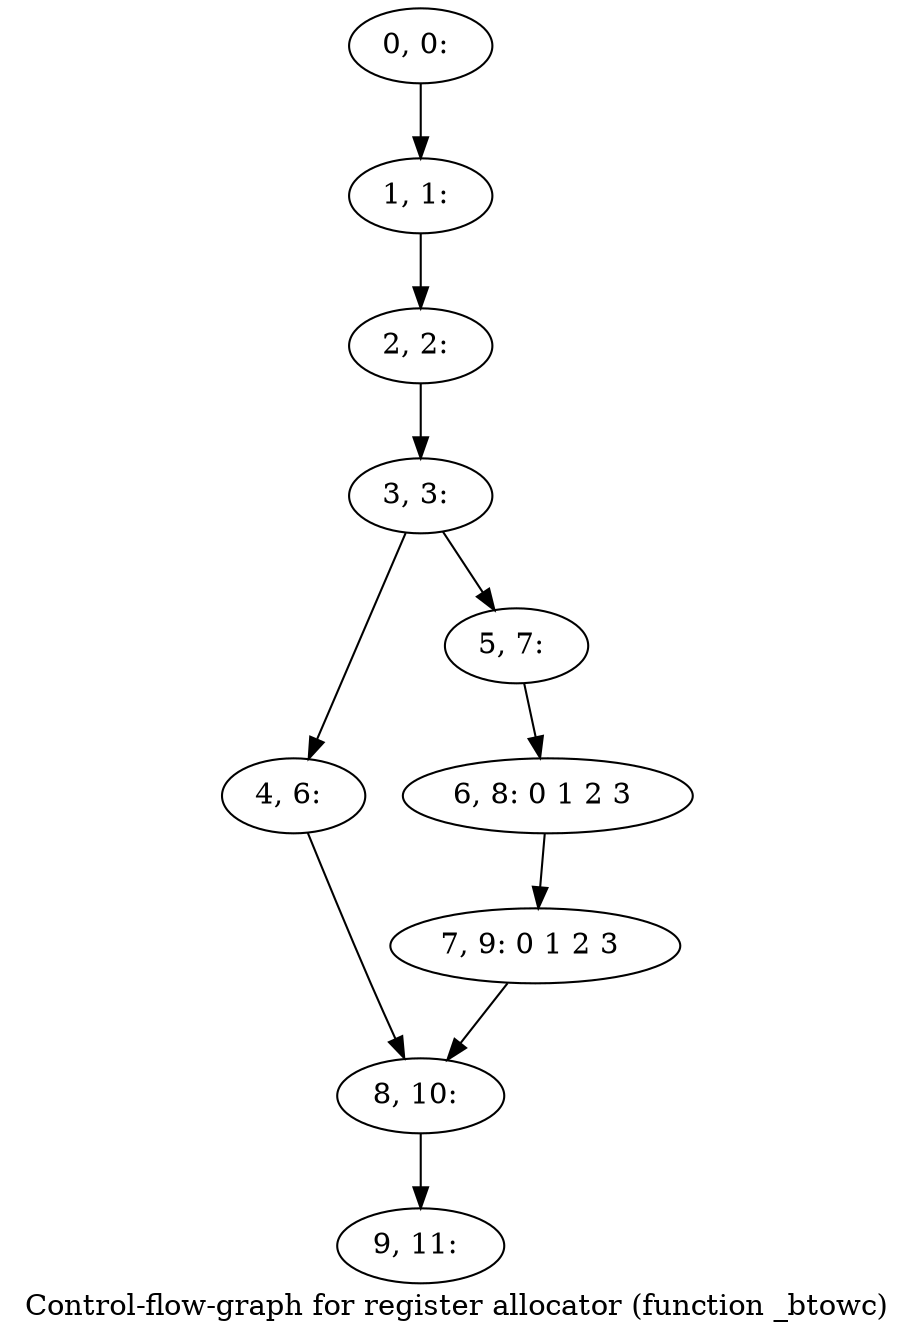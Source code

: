 digraph G {
graph [label="Control-flow-graph for register allocator (function _btowc)"]
0[label="0, 0: "];
1[label="1, 1: "];
2[label="2, 2: "];
3[label="3, 3: "];
4[label="4, 6: "];
5[label="5, 7: "];
6[label="6, 8: 0 1 2 3 "];
7[label="7, 9: 0 1 2 3 "];
8[label="8, 10: "];
9[label="9, 11: "];
0->1 ;
1->2 ;
2->3 ;
3->4 ;
3->5 ;
4->8 ;
5->6 ;
6->7 ;
7->8 ;
8->9 ;
}
